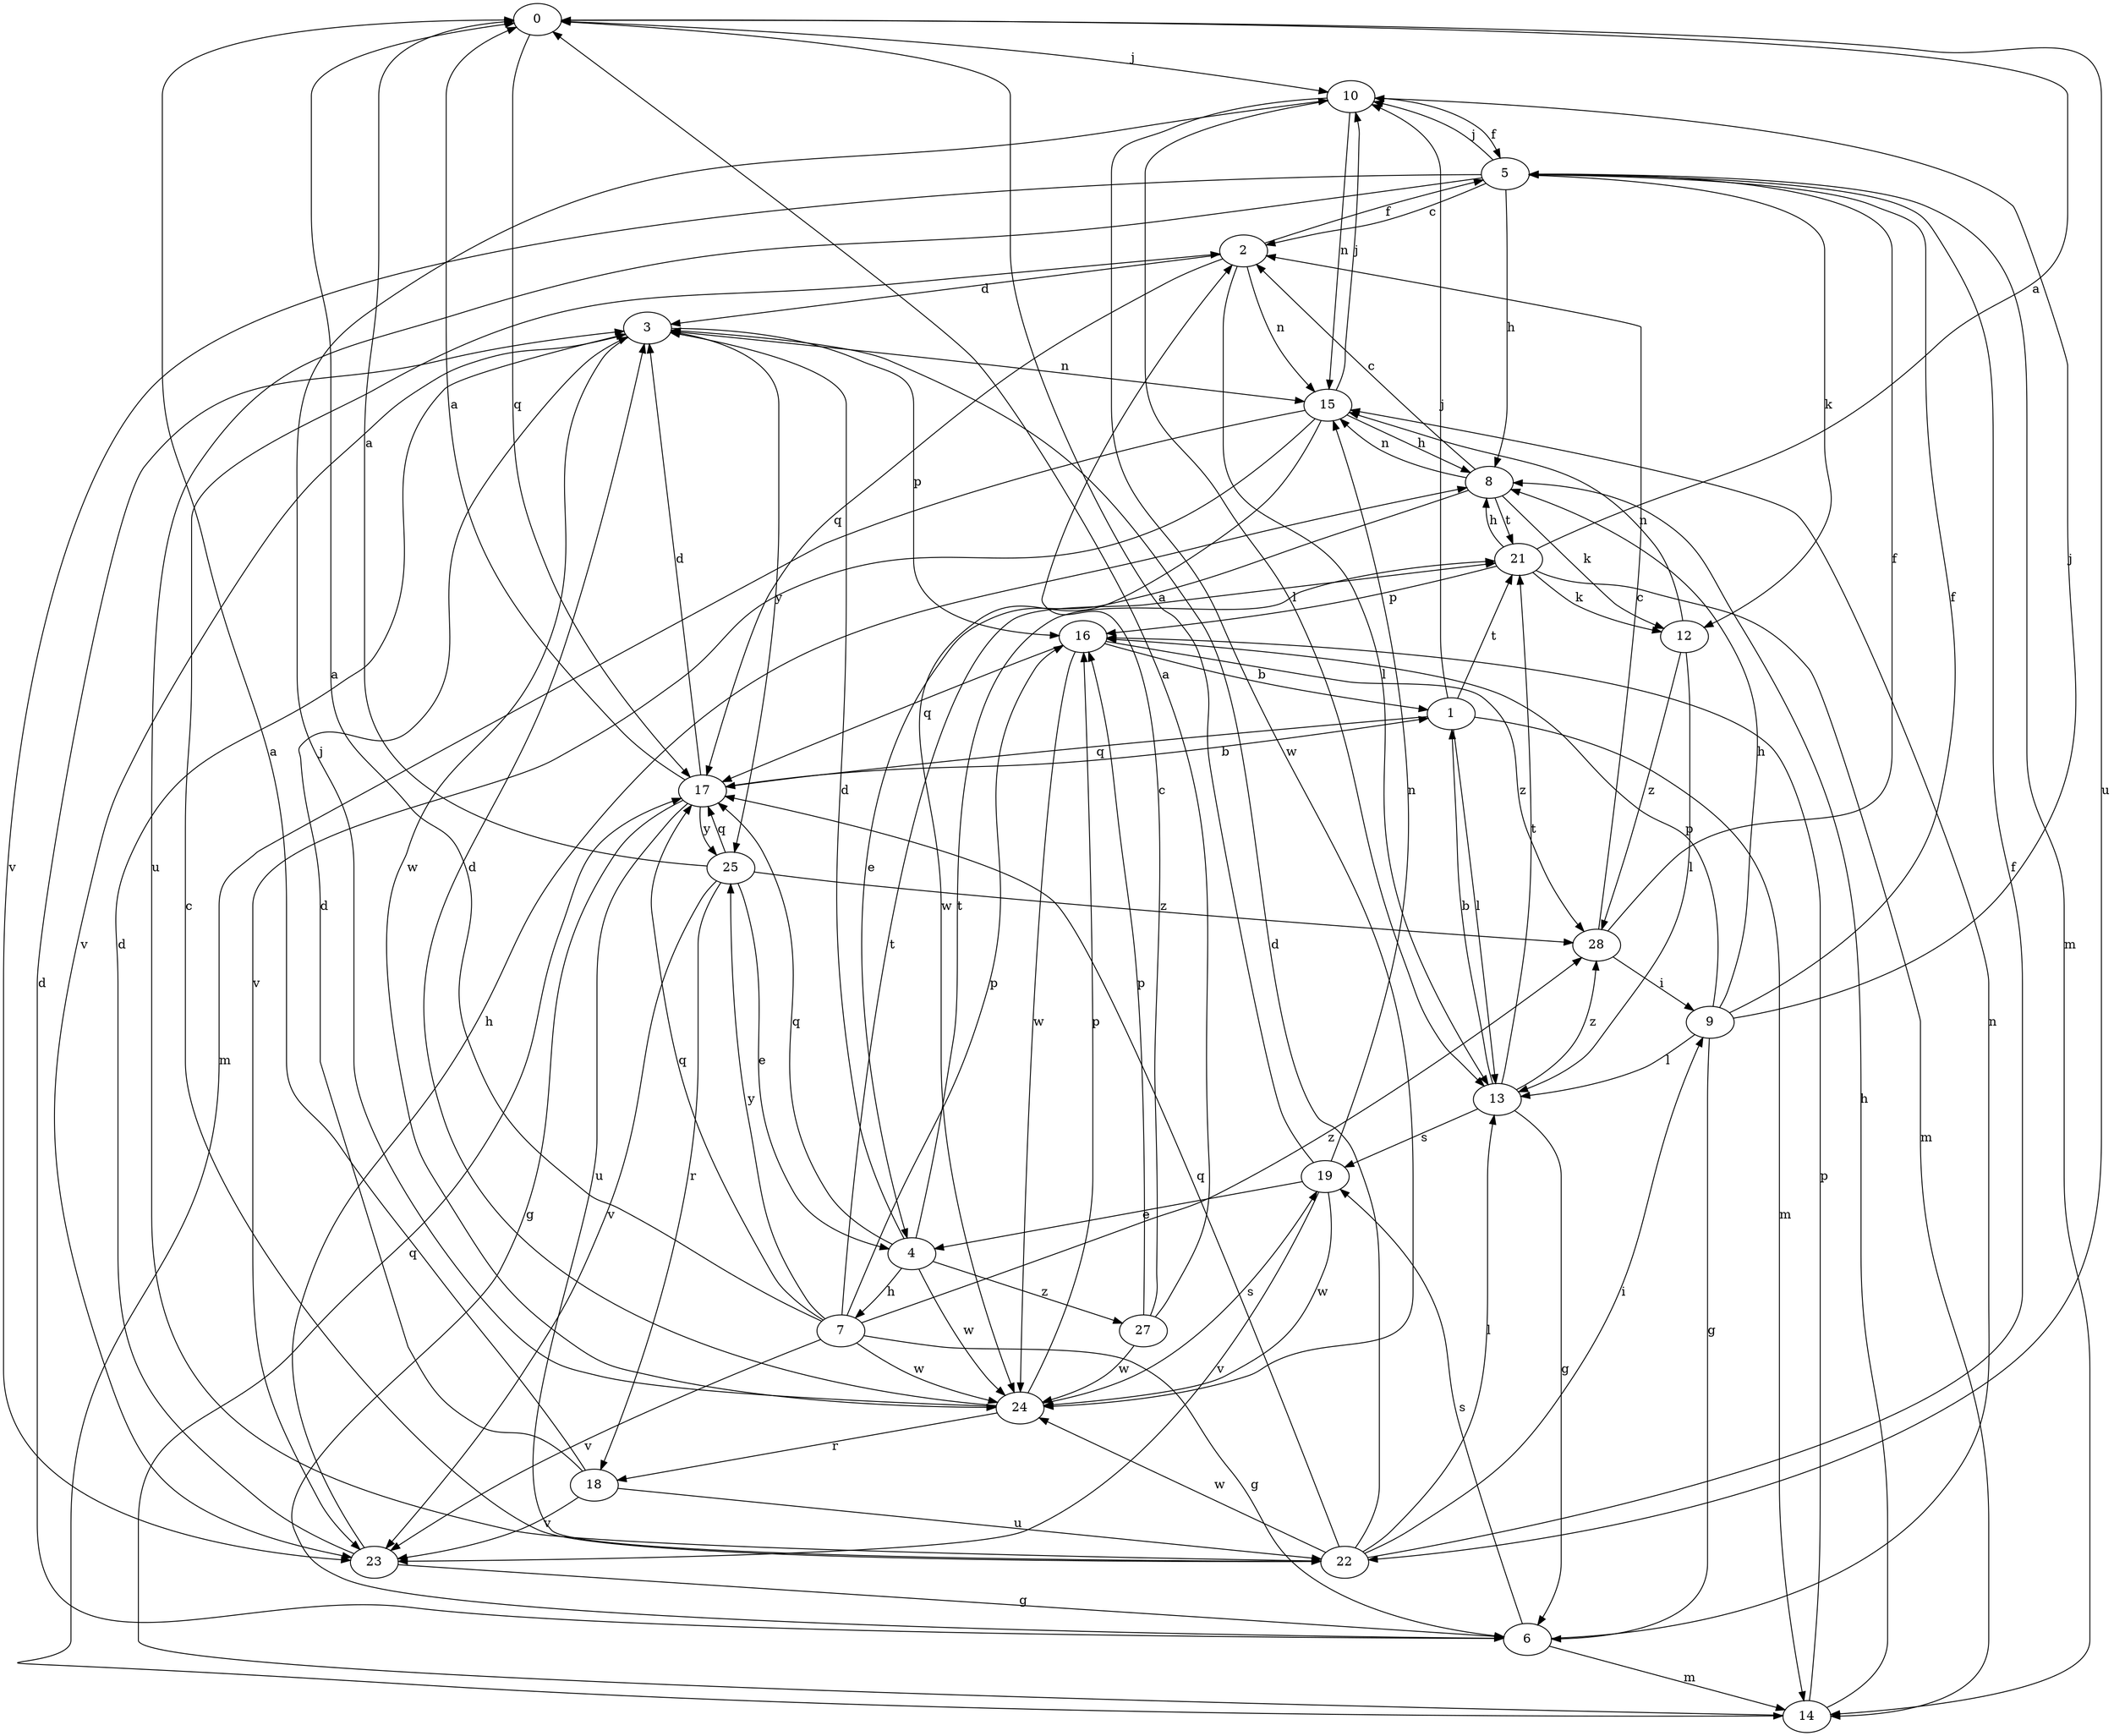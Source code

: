 strict digraph  {
0;
1;
2;
3;
4;
5;
6;
7;
8;
9;
10;
12;
13;
14;
15;
16;
17;
18;
19;
21;
22;
23;
24;
25;
27;
28;
0 -> 10  [label=j];
0 -> 17  [label=q];
0 -> 22  [label=u];
1 -> 10  [label=j];
1 -> 13  [label=l];
1 -> 14  [label=m];
1 -> 17  [label=q];
1 -> 21  [label=t];
2 -> 3  [label=d];
2 -> 5  [label=f];
2 -> 13  [label=l];
2 -> 15  [label=n];
2 -> 17  [label=q];
3 -> 15  [label=n];
3 -> 16  [label=p];
3 -> 23  [label=v];
3 -> 24  [label=w];
3 -> 25  [label=y];
4 -> 3  [label=d];
4 -> 7  [label=h];
4 -> 17  [label=q];
4 -> 21  [label=t];
4 -> 24  [label=w];
4 -> 27  [label=z];
5 -> 2  [label=c];
5 -> 8  [label=h];
5 -> 10  [label=j];
5 -> 12  [label=k];
5 -> 14  [label=m];
5 -> 22  [label=u];
5 -> 23  [label=v];
6 -> 3  [label=d];
6 -> 14  [label=m];
6 -> 15  [label=n];
6 -> 19  [label=s];
7 -> 0  [label=a];
7 -> 6  [label=g];
7 -> 16  [label=p];
7 -> 17  [label=q];
7 -> 21  [label=t];
7 -> 23  [label=v];
7 -> 24  [label=w];
7 -> 25  [label=y];
7 -> 28  [label=z];
8 -> 2  [label=c];
8 -> 4  [label=e];
8 -> 12  [label=k];
8 -> 15  [label=n];
8 -> 21  [label=t];
9 -> 5  [label=f];
9 -> 6  [label=g];
9 -> 8  [label=h];
9 -> 10  [label=j];
9 -> 13  [label=l];
9 -> 16  [label=p];
10 -> 5  [label=f];
10 -> 13  [label=l];
10 -> 15  [label=n];
10 -> 24  [label=w];
12 -> 13  [label=l];
12 -> 15  [label=n];
12 -> 28  [label=z];
13 -> 1  [label=b];
13 -> 6  [label=g];
13 -> 19  [label=s];
13 -> 21  [label=t];
13 -> 28  [label=z];
14 -> 8  [label=h];
14 -> 16  [label=p];
14 -> 17  [label=q];
15 -> 8  [label=h];
15 -> 10  [label=j];
15 -> 14  [label=m];
15 -> 23  [label=v];
15 -> 24  [label=w];
16 -> 1  [label=b];
16 -> 17  [label=q];
16 -> 24  [label=w];
16 -> 28  [label=z];
17 -> 0  [label=a];
17 -> 1  [label=b];
17 -> 3  [label=d];
17 -> 6  [label=g];
17 -> 22  [label=u];
17 -> 25  [label=y];
18 -> 0  [label=a];
18 -> 3  [label=d];
18 -> 22  [label=u];
18 -> 23  [label=v];
19 -> 0  [label=a];
19 -> 4  [label=e];
19 -> 15  [label=n];
19 -> 23  [label=v];
19 -> 24  [label=w];
21 -> 0  [label=a];
21 -> 8  [label=h];
21 -> 12  [label=k];
21 -> 14  [label=m];
21 -> 16  [label=p];
22 -> 2  [label=c];
22 -> 3  [label=d];
22 -> 5  [label=f];
22 -> 9  [label=i];
22 -> 13  [label=l];
22 -> 17  [label=q];
22 -> 24  [label=w];
23 -> 3  [label=d];
23 -> 6  [label=g];
23 -> 8  [label=h];
24 -> 3  [label=d];
24 -> 10  [label=j];
24 -> 16  [label=p];
24 -> 18  [label=r];
24 -> 19  [label=s];
25 -> 0  [label=a];
25 -> 4  [label=e];
25 -> 17  [label=q];
25 -> 18  [label=r];
25 -> 23  [label=v];
25 -> 28  [label=z];
27 -> 0  [label=a];
27 -> 2  [label=c];
27 -> 16  [label=p];
27 -> 24  [label=w];
28 -> 2  [label=c];
28 -> 5  [label=f];
28 -> 9  [label=i];
}
